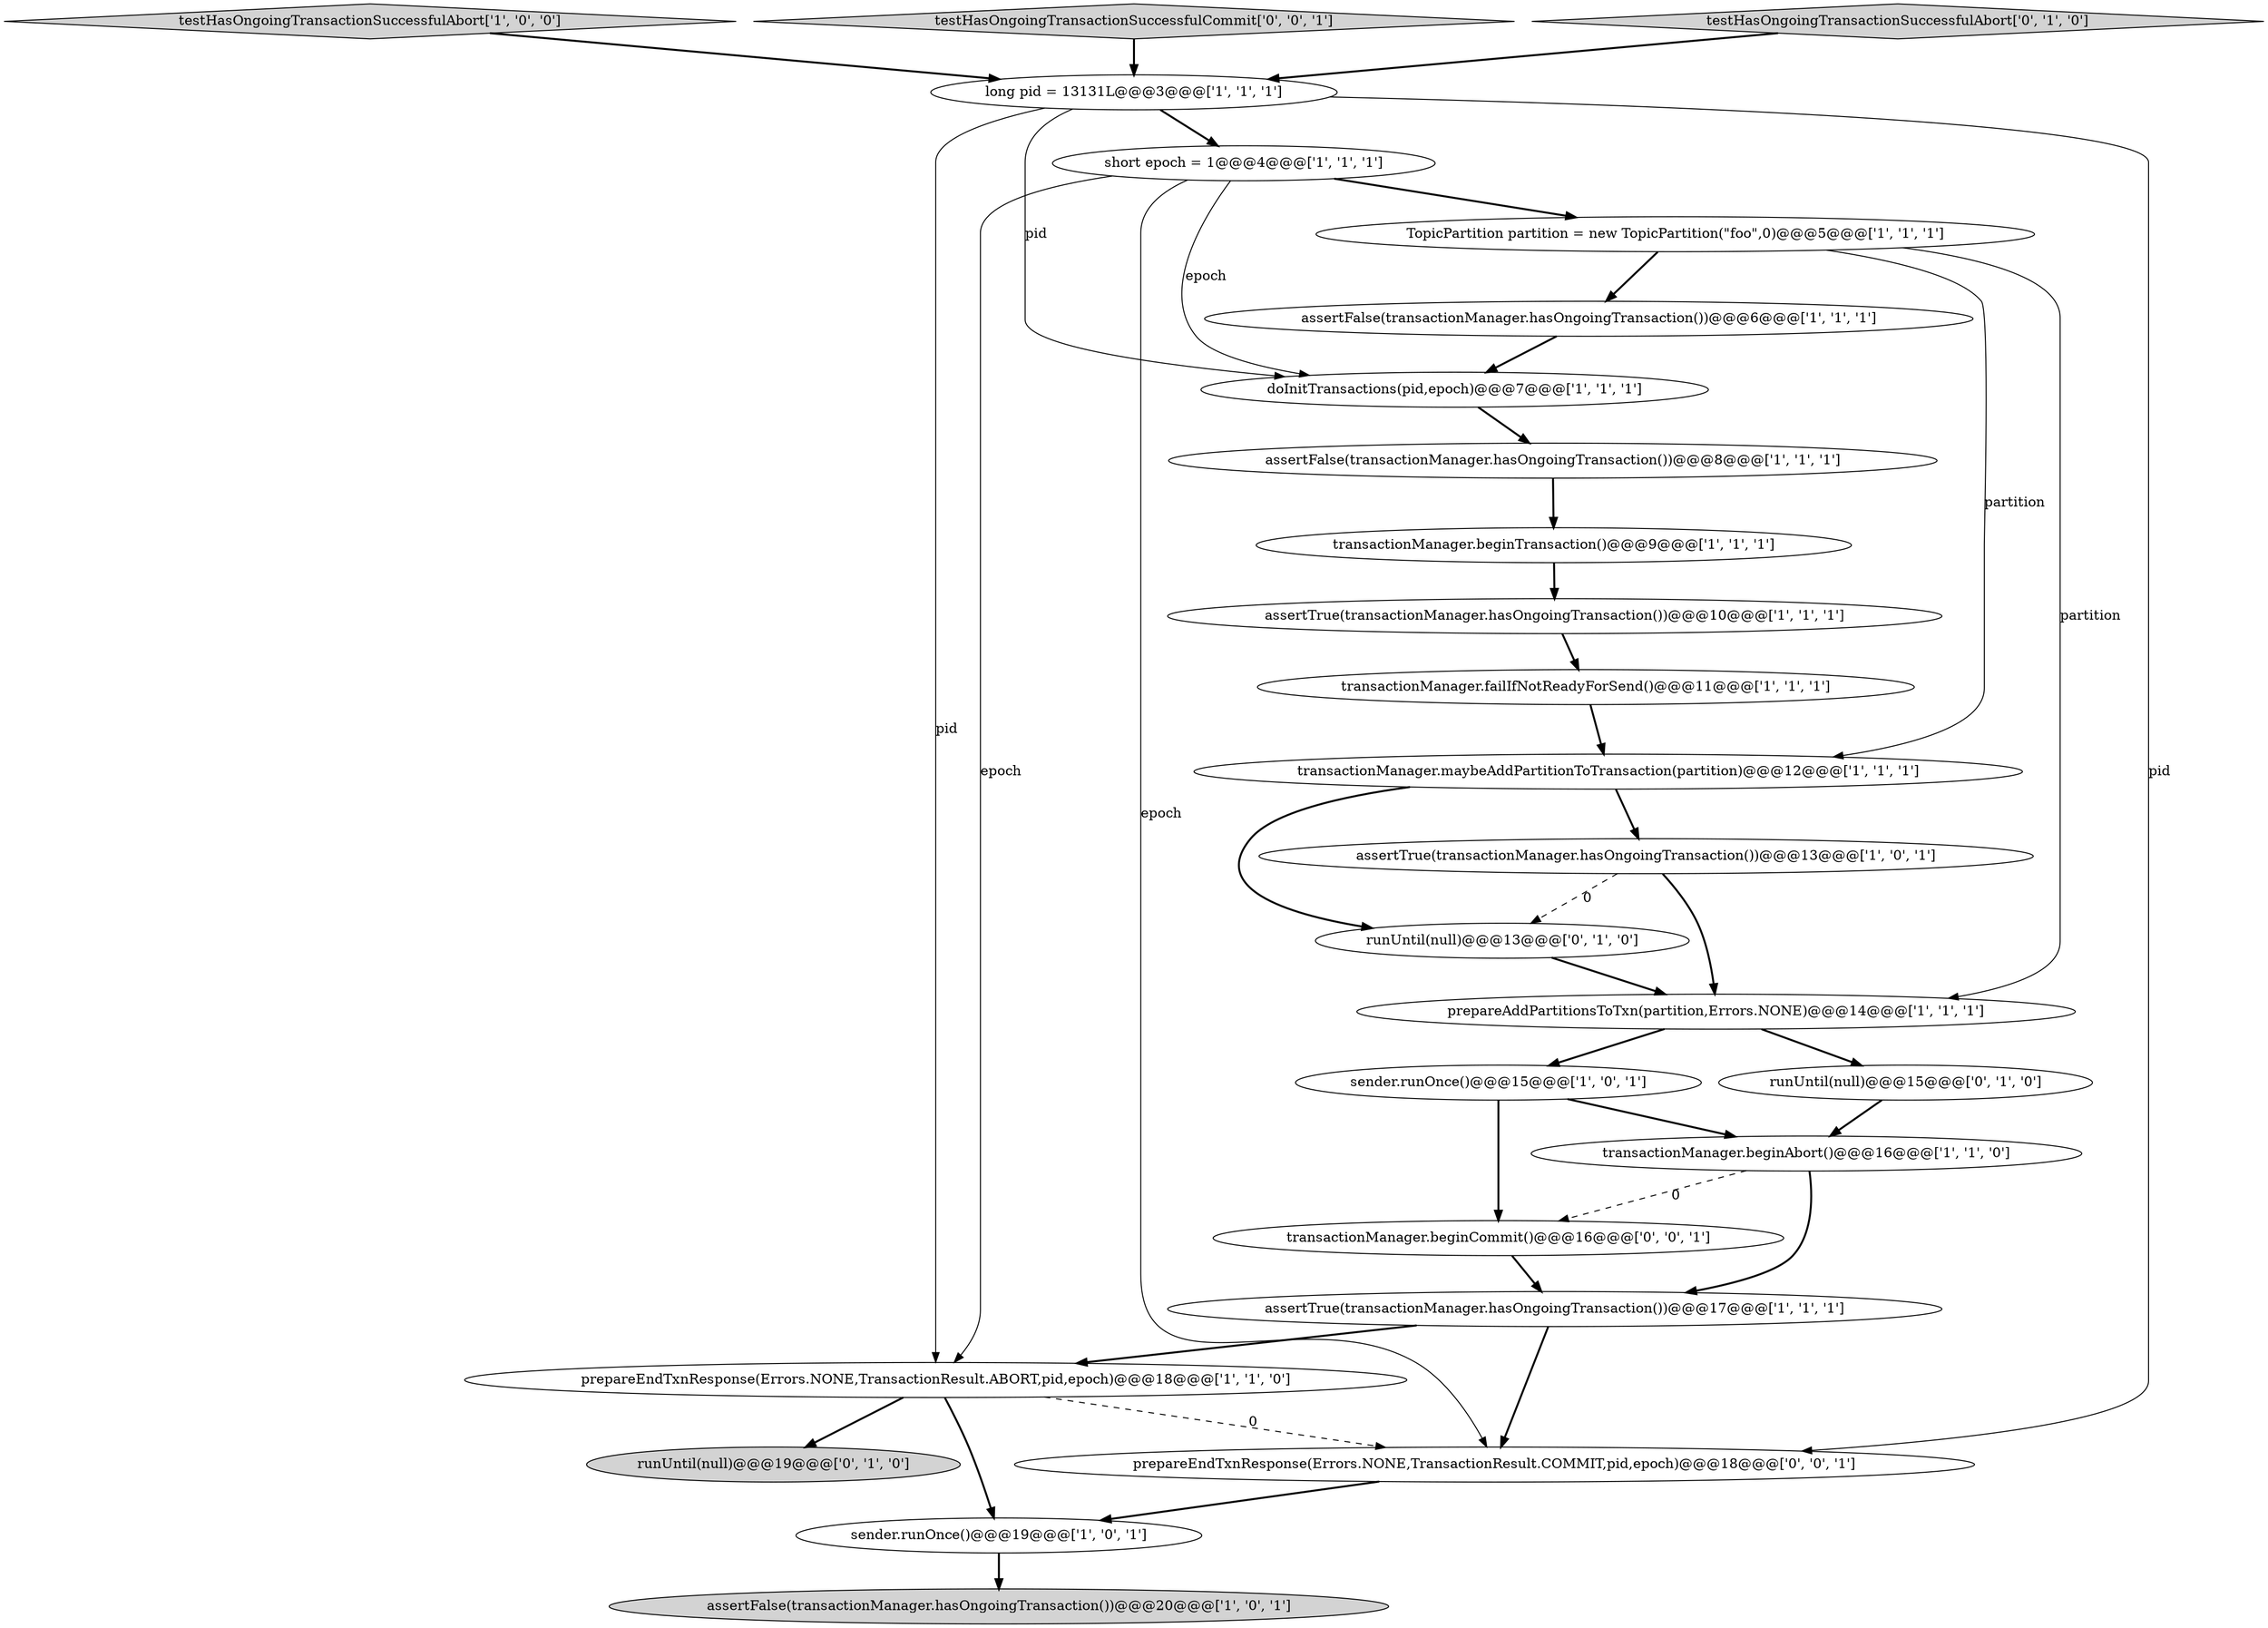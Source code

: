 digraph {
7 [style = filled, label = "testHasOngoingTransactionSuccessfulAbort['1', '0', '0']", fillcolor = lightgray, shape = diamond image = "AAA0AAABBB1BBB"];
15 [style = filled, label = "sender.runOnce()@@@15@@@['1', '0', '1']", fillcolor = white, shape = ellipse image = "AAA0AAABBB1BBB"];
10 [style = filled, label = "doInitTransactions(pid,epoch)@@@7@@@['1', '1', '1']", fillcolor = white, shape = ellipse image = "AAA0AAABBB1BBB"];
3 [style = filled, label = "long pid = 13131L@@@3@@@['1', '1', '1']", fillcolor = white, shape = ellipse image = "AAA0AAABBB1BBB"];
22 [style = filled, label = "runUntil(null)@@@15@@@['0', '1', '0']", fillcolor = white, shape = ellipse image = "AAA0AAABBB2BBB"];
4 [style = filled, label = "TopicPartition partition = new TopicPartition(\"foo\",0)@@@5@@@['1', '1', '1']", fillcolor = white, shape = ellipse image = "AAA0AAABBB1BBB"];
11 [style = filled, label = "assertFalse(transactionManager.hasOngoingTransaction())@@@20@@@['1', '0', '1']", fillcolor = lightgray, shape = ellipse image = "AAA0AAABBB1BBB"];
12 [style = filled, label = "assertFalse(transactionManager.hasOngoingTransaction())@@@8@@@['1', '1', '1']", fillcolor = white, shape = ellipse image = "AAA0AAABBB1BBB"];
23 [style = filled, label = "transactionManager.beginCommit()@@@16@@@['0', '0', '1']", fillcolor = white, shape = ellipse image = "AAA0AAABBB3BBB"];
20 [style = filled, label = "runUntil(null)@@@19@@@['0', '1', '0']", fillcolor = lightgray, shape = ellipse image = "AAA0AAABBB2BBB"];
18 [style = filled, label = "transactionManager.maybeAddPartitionToTransaction(partition)@@@12@@@['1', '1', '1']", fillcolor = white, shape = ellipse image = "AAA0AAABBB1BBB"];
17 [style = filled, label = "transactionManager.failIfNotReadyForSend()@@@11@@@['1', '1', '1']", fillcolor = white, shape = ellipse image = "AAA0AAABBB1BBB"];
9 [style = filled, label = "sender.runOnce()@@@19@@@['1', '0', '1']", fillcolor = white, shape = ellipse image = "AAA0AAABBB1BBB"];
8 [style = filled, label = "short epoch = 1@@@4@@@['1', '1', '1']", fillcolor = white, shape = ellipse image = "AAA0AAABBB1BBB"];
14 [style = filled, label = "assertTrue(transactionManager.hasOngoingTransaction())@@@10@@@['1', '1', '1']", fillcolor = white, shape = ellipse image = "AAA0AAABBB1BBB"];
21 [style = filled, label = "runUntil(null)@@@13@@@['0', '1', '0']", fillcolor = white, shape = ellipse image = "AAA1AAABBB2BBB"];
1 [style = filled, label = "prepareEndTxnResponse(Errors.NONE,TransactionResult.ABORT,pid,epoch)@@@18@@@['1', '1', '0']", fillcolor = white, shape = ellipse image = "AAA0AAABBB1BBB"];
5 [style = filled, label = "transactionManager.beginTransaction()@@@9@@@['1', '1', '1']", fillcolor = white, shape = ellipse image = "AAA0AAABBB1BBB"];
13 [style = filled, label = "assertFalse(transactionManager.hasOngoingTransaction())@@@6@@@['1', '1', '1']", fillcolor = white, shape = ellipse image = "AAA0AAABBB1BBB"];
6 [style = filled, label = "assertTrue(transactionManager.hasOngoingTransaction())@@@13@@@['1', '0', '1']", fillcolor = white, shape = ellipse image = "AAA0AAABBB1BBB"];
24 [style = filled, label = "prepareEndTxnResponse(Errors.NONE,TransactionResult.COMMIT,pid,epoch)@@@18@@@['0', '0', '1']", fillcolor = white, shape = ellipse image = "AAA0AAABBB3BBB"];
16 [style = filled, label = "transactionManager.beginAbort()@@@16@@@['1', '1', '0']", fillcolor = white, shape = ellipse image = "AAA0AAABBB1BBB"];
25 [style = filled, label = "testHasOngoingTransactionSuccessfulCommit['0', '0', '1']", fillcolor = lightgray, shape = diamond image = "AAA0AAABBB3BBB"];
2 [style = filled, label = "assertTrue(transactionManager.hasOngoingTransaction())@@@17@@@['1', '1', '1']", fillcolor = white, shape = ellipse image = "AAA0AAABBB1BBB"];
0 [style = filled, label = "prepareAddPartitionsToTxn(partition,Errors.NONE)@@@14@@@['1', '1', '1']", fillcolor = white, shape = ellipse image = "AAA0AAABBB1BBB"];
19 [style = filled, label = "testHasOngoingTransactionSuccessfulAbort['0', '1', '0']", fillcolor = lightgray, shape = diamond image = "AAA0AAABBB2BBB"];
19->3 [style = bold, label=""];
5->14 [style = bold, label=""];
14->17 [style = bold, label=""];
23->2 [style = bold, label=""];
1->24 [style = dashed, label="0"];
3->24 [style = solid, label="pid"];
25->3 [style = bold, label=""];
4->18 [style = solid, label="partition"];
1->9 [style = bold, label=""];
9->11 [style = bold, label=""];
8->4 [style = bold, label=""];
16->23 [style = dashed, label="0"];
4->0 [style = solid, label="partition"];
0->22 [style = bold, label=""];
6->0 [style = bold, label=""];
15->23 [style = bold, label=""];
22->16 [style = bold, label=""];
8->10 [style = solid, label="epoch"];
10->12 [style = bold, label=""];
16->2 [style = bold, label=""];
7->3 [style = bold, label=""];
3->1 [style = solid, label="pid"];
12->5 [style = bold, label=""];
0->15 [style = bold, label=""];
3->10 [style = solid, label="pid"];
2->1 [style = bold, label=""];
3->8 [style = bold, label=""];
15->16 [style = bold, label=""];
18->21 [style = bold, label=""];
2->24 [style = bold, label=""];
24->9 [style = bold, label=""];
4->13 [style = bold, label=""];
6->21 [style = dashed, label="0"];
8->1 [style = solid, label="epoch"];
13->10 [style = bold, label=""];
1->20 [style = bold, label=""];
21->0 [style = bold, label=""];
18->6 [style = bold, label=""];
8->24 [style = solid, label="epoch"];
17->18 [style = bold, label=""];
}
